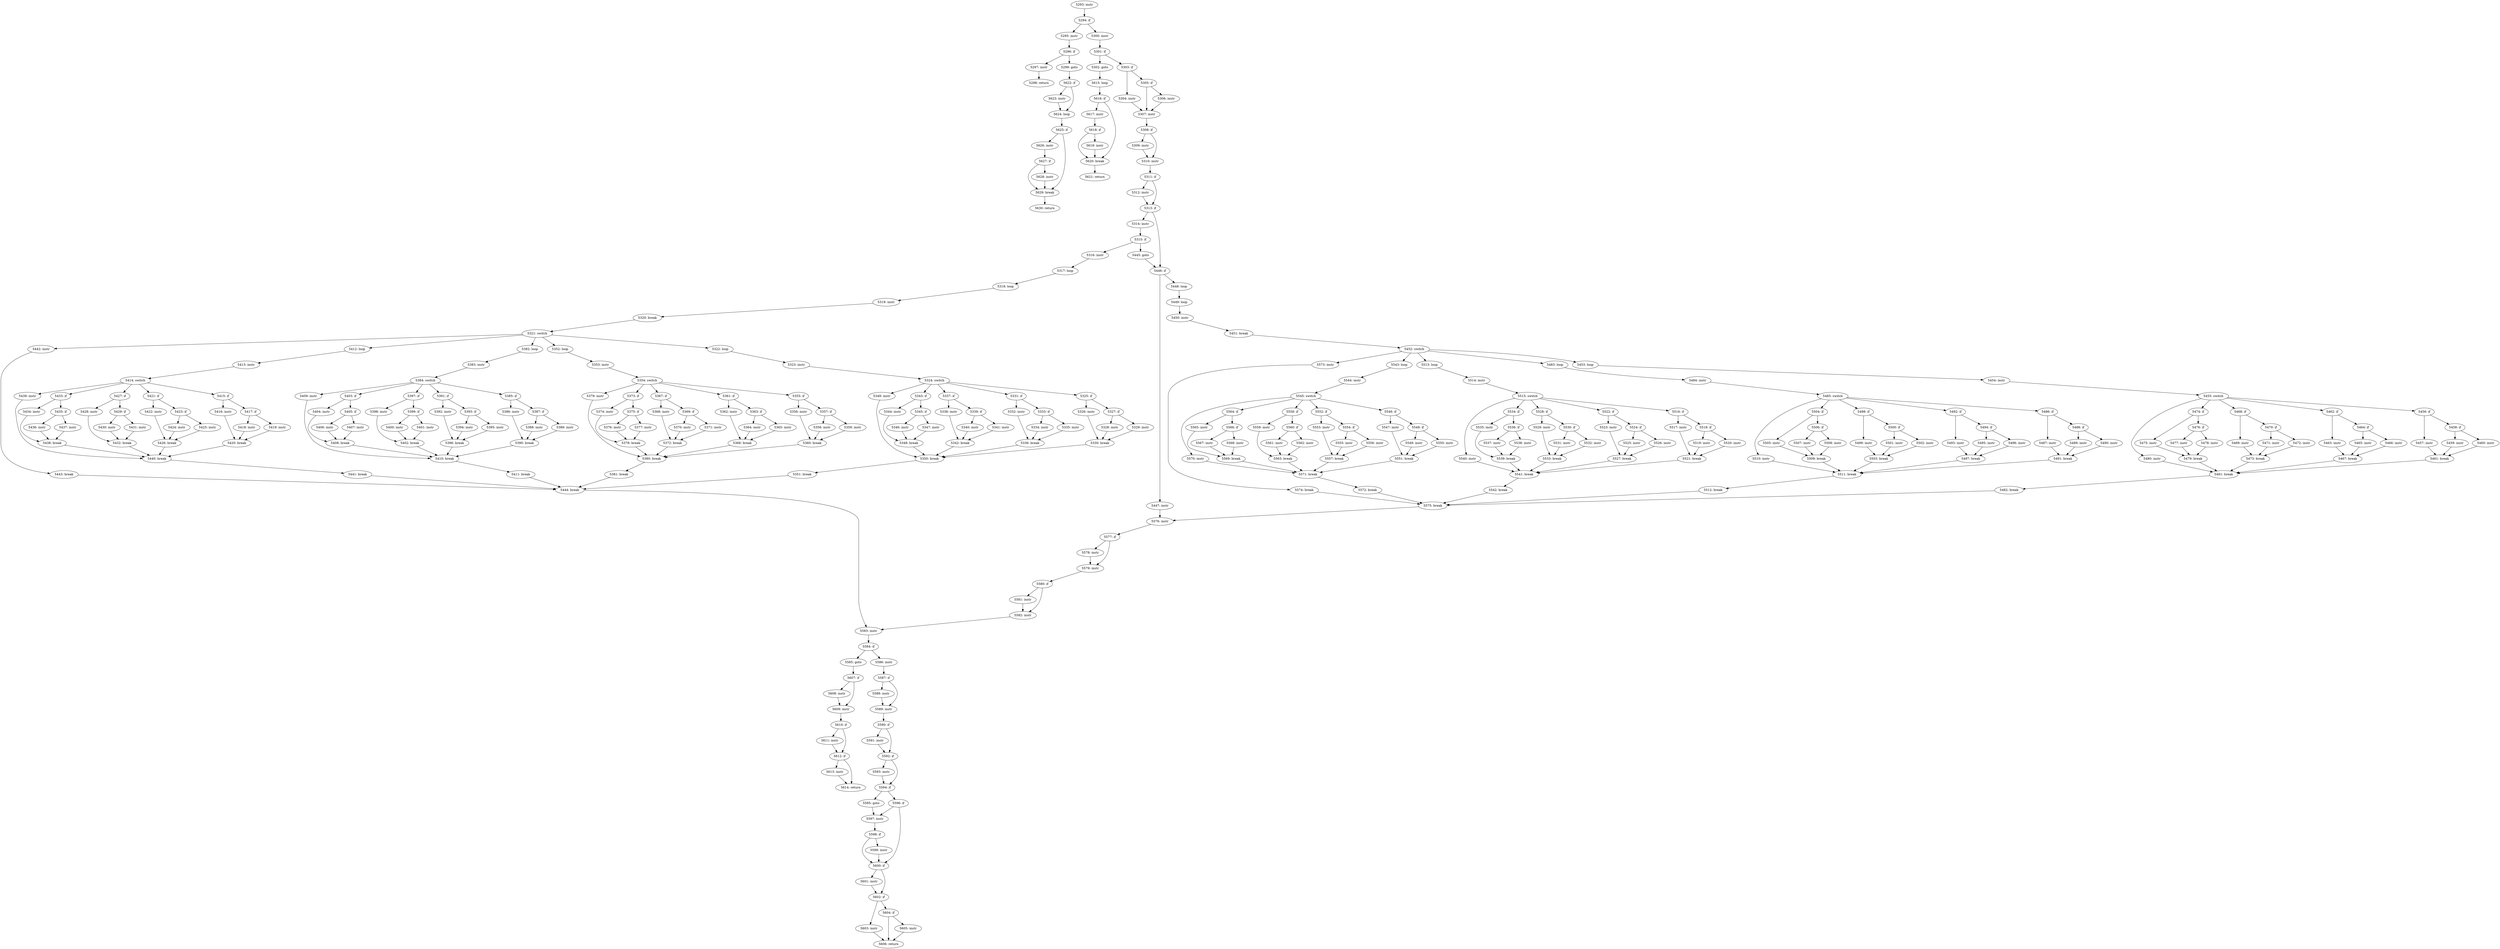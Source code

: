 digraph CFG_tcp_ack {
5293 [label="5293: instr"]
	5293 -> 5294
5294 [label="5294: if"]
	5294 -> 5295
	5294 -> 5300
5295 [label="5295: instr"]
	5295 -> 5296
5296 [label="5296: if"]
	5296 -> 5297
	5296 -> 5299
5297 [label="5297: instr"]
	5297 -> 5298
5298 [label="5298: return"]
	
5299 [label="5299: goto"]
	5299 -> 5622
5300 [label="5300: instr"]
	5300 -> 5301
5301 [label="5301: if"]
	5301 -> 5302
	5301 -> 5303
5302 [label="5302: goto"]
	5302 -> 5615
5303 [label="5303: if"]
	5303 -> 5304
	5303 -> 5305
5304 [label="5304: instr"]
	5304 -> 5307
5305 [label="5305: if"]
	5305 -> 5306
	5305 -> 5307
5306 [label="5306: instr"]
	5306 -> 5307
5307 [label="5307: instr"]
	5307 -> 5308
5308 [label="5308: if"]
	5308 -> 5309
	5308 -> 5310
5309 [label="5309: instr"]
	5309 -> 5310
5310 [label="5310: instr"]
	5310 -> 5311
5311 [label="5311: if"]
	5311 -> 5312
	5311 -> 5313
5312 [label="5312: instr"]
	5312 -> 5313
5313 [label="5313: if"]
	5313 -> 5314
	5313 -> 5446
5314 [label="5314: instr"]
	5314 -> 5315
5315 [label="5315: if"]
	5315 -> 5316
	5315 -> 5445
5316 [label="5316: instr"]
	5316 -> 5317
5317 [label="5317: loop"]
	5317 -> 5318
5318 [label="5318: loop"]
	5318 -> 5319
5319 [label="5319: instr"]
	5319 -> 5320
5320 [label="5320: break"]
	5320 -> 5321
5321 [label="5321: switch"]
	5321 -> 5442
	5321 -> 5412
	5321 -> 5382
	5321 -> 5352
	5321 -> 5322
5322 [label="5322: loop"]
	5322 -> 5323
5323 [label="5323: instr"]
	5323 -> 5324
5324 [label="5324: switch"]
	5324 -> 5349
	5324 -> 5343
	5324 -> 5337
	5324 -> 5331
	5324 -> 5325
5325 [label="5325: if"]
	5325 -> 5326
	5325 -> 5327
5326 [label="5326: instr"]
	5326 -> 5330
5327 [label="5327: if"]
	5327 -> 5328
	5327 -> 5329
5328 [label="5328: instr"]
	5328 -> 5330
5329 [label="5329: instr"]
	5329 -> 5330
5330 [label="5330: break"]
	5330 -> 5350
5331 [label="5331: if"]
	5331 -> 5332
	5331 -> 5333
5332 [label="5332: instr"]
	5332 -> 5336
5333 [label="5333: if"]
	5333 -> 5334
	5333 -> 5335
5334 [label="5334: instr"]
	5334 -> 5336
5335 [label="5335: instr"]
	5335 -> 5336
5336 [label="5336: break"]
	5336 -> 5350
5337 [label="5337: if"]
	5337 -> 5338
	5337 -> 5339
5338 [label="5338: instr"]
	5338 -> 5342
5339 [label="5339: if"]
	5339 -> 5340
	5339 -> 5341
5340 [label="5340: instr"]
	5340 -> 5342
5341 [label="5341: instr"]
	5341 -> 5342
5342 [label="5342: break"]
	5342 -> 5350
5343 [label="5343: if"]
	5343 -> 5344
	5343 -> 5345
5344 [label="5344: instr"]
	5344 -> 5348
5345 [label="5345: if"]
	5345 -> 5346
	5345 -> 5347
5346 [label="5346: instr"]
	5346 -> 5348
5347 [label="5347: instr"]
	5347 -> 5348
5348 [label="5348: break"]
	5348 -> 5350
5349 [label="5349: instr"]
	5349 -> 5350
5350 [label="5350: break"]
	5350 -> 5351
5351 [label="5351: break"]
	5351 -> 5444
5352 [label="5352: loop"]
	5352 -> 5353
5353 [label="5353: instr"]
	5353 -> 5354
5354 [label="5354: switch"]
	5354 -> 5379
	5354 -> 5373
	5354 -> 5367
	5354 -> 5361
	5354 -> 5355
5355 [label="5355: if"]
	5355 -> 5356
	5355 -> 5357
5356 [label="5356: instr"]
	5356 -> 5360
5357 [label="5357: if"]
	5357 -> 5358
	5357 -> 5359
5358 [label="5358: instr"]
	5358 -> 5360
5359 [label="5359: instr"]
	5359 -> 5360
5360 [label="5360: break"]
	5360 -> 5380
5361 [label="5361: if"]
	5361 -> 5362
	5361 -> 5363
5362 [label="5362: instr"]
	5362 -> 5366
5363 [label="5363: if"]
	5363 -> 5364
	5363 -> 5365
5364 [label="5364: instr"]
	5364 -> 5366
5365 [label="5365: instr"]
	5365 -> 5366
5366 [label="5366: break"]
	5366 -> 5380
5367 [label="5367: if"]
	5367 -> 5368
	5367 -> 5369
5368 [label="5368: instr"]
	5368 -> 5372
5369 [label="5369: if"]
	5369 -> 5370
	5369 -> 5371
5370 [label="5370: instr"]
	5370 -> 5372
5371 [label="5371: instr"]
	5371 -> 5372
5372 [label="5372: break"]
	5372 -> 5380
5373 [label="5373: if"]
	5373 -> 5374
	5373 -> 5375
5374 [label="5374: instr"]
	5374 -> 5378
5375 [label="5375: if"]
	5375 -> 5376
	5375 -> 5377
5376 [label="5376: instr"]
	5376 -> 5378
5377 [label="5377: instr"]
	5377 -> 5378
5378 [label="5378: break"]
	5378 -> 5380
5379 [label="5379: instr"]
	5379 -> 5380
5380 [label="5380: break"]
	5380 -> 5381
5381 [label="5381: break"]
	5381 -> 5444
5382 [label="5382: loop"]
	5382 -> 5383
5383 [label="5383: instr"]
	5383 -> 5384
5384 [label="5384: switch"]
	5384 -> 5409
	5384 -> 5403
	5384 -> 5397
	5384 -> 5391
	5384 -> 5385
5385 [label="5385: if"]
	5385 -> 5386
	5385 -> 5387
5386 [label="5386: instr"]
	5386 -> 5390
5387 [label="5387: if"]
	5387 -> 5388
	5387 -> 5389
5388 [label="5388: instr"]
	5388 -> 5390
5389 [label="5389: instr"]
	5389 -> 5390
5390 [label="5390: break"]
	5390 -> 5410
5391 [label="5391: if"]
	5391 -> 5392
	5391 -> 5393
5392 [label="5392: instr"]
	5392 -> 5396
5393 [label="5393: if"]
	5393 -> 5394
	5393 -> 5395
5394 [label="5394: instr"]
	5394 -> 5396
5395 [label="5395: instr"]
	5395 -> 5396
5396 [label="5396: break"]
	5396 -> 5410
5397 [label="5397: if"]
	5397 -> 5398
	5397 -> 5399
5398 [label="5398: instr"]
	5398 -> 5402
5399 [label="5399: if"]
	5399 -> 5400
	5399 -> 5401
5400 [label="5400: instr"]
	5400 -> 5402
5401 [label="5401: instr"]
	5401 -> 5402
5402 [label="5402: break"]
	5402 -> 5410
5403 [label="5403: if"]
	5403 -> 5404
	5403 -> 5405
5404 [label="5404: instr"]
	5404 -> 5408
5405 [label="5405: if"]
	5405 -> 5406
	5405 -> 5407
5406 [label="5406: instr"]
	5406 -> 5408
5407 [label="5407: instr"]
	5407 -> 5408
5408 [label="5408: break"]
	5408 -> 5410
5409 [label="5409: instr"]
	5409 -> 5410
5410 [label="5410: break"]
	5410 -> 5411
5411 [label="5411: break"]
	5411 -> 5444
5412 [label="5412: loop"]
	5412 -> 5413
5413 [label="5413: instr"]
	5413 -> 5414
5414 [label="5414: switch"]
	5414 -> 5439
	5414 -> 5433
	5414 -> 5427
	5414 -> 5421
	5414 -> 5415
5415 [label="5415: if"]
	5415 -> 5416
	5415 -> 5417
5416 [label="5416: instr"]
	5416 -> 5420
5417 [label="5417: if"]
	5417 -> 5418
	5417 -> 5419
5418 [label="5418: instr"]
	5418 -> 5420
5419 [label="5419: instr"]
	5419 -> 5420
5420 [label="5420: break"]
	5420 -> 5440
5421 [label="5421: if"]
	5421 -> 5422
	5421 -> 5423
5422 [label="5422: instr"]
	5422 -> 5426
5423 [label="5423: if"]
	5423 -> 5424
	5423 -> 5425
5424 [label="5424: instr"]
	5424 -> 5426
5425 [label="5425: instr"]
	5425 -> 5426
5426 [label="5426: break"]
	5426 -> 5440
5427 [label="5427: if"]
	5427 -> 5428
	5427 -> 5429
5428 [label="5428: instr"]
	5428 -> 5432
5429 [label="5429: if"]
	5429 -> 5430
	5429 -> 5431
5430 [label="5430: instr"]
	5430 -> 5432
5431 [label="5431: instr"]
	5431 -> 5432
5432 [label="5432: break"]
	5432 -> 5440
5433 [label="5433: if"]
	5433 -> 5434
	5433 -> 5435
5434 [label="5434: instr"]
	5434 -> 5438
5435 [label="5435: if"]
	5435 -> 5436
	5435 -> 5437
5436 [label="5436: instr"]
	5436 -> 5438
5437 [label="5437: instr"]
	5437 -> 5438
5438 [label="5438: break"]
	5438 -> 5440
5439 [label="5439: instr"]
	5439 -> 5440
5440 [label="5440: break"]
	5440 -> 5441
5441 [label="5441: break"]
	5441 -> 5444
5442 [label="5442: instr"]
	5442 -> 5443
5443 [label="5443: break"]
	5443 -> 5444
5444 [label="5444: break"]
	5444 -> 5583
5445 [label="5445: goto"]
	5445 -> 5446
5446 [label="5446: if"]
	5446 -> 5447
	5446 -> 5448
5447 [label="5447: instr"]
	5447 -> 5576
5448 [label="5448: loop"]
	5448 -> 5449
5449 [label="5449: loop"]
	5449 -> 5450
5450 [label="5450: instr"]
	5450 -> 5451
5451 [label="5451: break"]
	5451 -> 5452
5452 [label="5452: switch"]
	5452 -> 5573
	5452 -> 5543
	5452 -> 5513
	5452 -> 5483
	5452 -> 5453
5453 [label="5453: loop"]
	5453 -> 5454
5454 [label="5454: instr"]
	5454 -> 5455
5455 [label="5455: switch"]
	5455 -> 5480
	5455 -> 5474
	5455 -> 5468
	5455 -> 5462
	5455 -> 5456
5456 [label="5456: if"]
	5456 -> 5457
	5456 -> 5458
5457 [label="5457: instr"]
	5457 -> 5461
5458 [label="5458: if"]
	5458 -> 5459
	5458 -> 5460
5459 [label="5459: instr"]
	5459 -> 5461
5460 [label="5460: instr"]
	5460 -> 5461
5461 [label="5461: break"]
	5461 -> 5481
5462 [label="5462: if"]
	5462 -> 5463
	5462 -> 5464
5463 [label="5463: instr"]
	5463 -> 5467
5464 [label="5464: if"]
	5464 -> 5465
	5464 -> 5466
5465 [label="5465: instr"]
	5465 -> 5467
5466 [label="5466: instr"]
	5466 -> 5467
5467 [label="5467: break"]
	5467 -> 5481
5468 [label="5468: if"]
	5468 -> 5469
	5468 -> 5470
5469 [label="5469: instr"]
	5469 -> 5473
5470 [label="5470: if"]
	5470 -> 5471
	5470 -> 5472
5471 [label="5471: instr"]
	5471 -> 5473
5472 [label="5472: instr"]
	5472 -> 5473
5473 [label="5473: break"]
	5473 -> 5481
5474 [label="5474: if"]
	5474 -> 5475
	5474 -> 5476
5475 [label="5475: instr"]
	5475 -> 5479
5476 [label="5476: if"]
	5476 -> 5477
	5476 -> 5478
5477 [label="5477: instr"]
	5477 -> 5479
5478 [label="5478: instr"]
	5478 -> 5479
5479 [label="5479: break"]
	5479 -> 5481
5480 [label="5480: instr"]
	5480 -> 5481
5481 [label="5481: break"]
	5481 -> 5482
5482 [label="5482: break"]
	5482 -> 5575
5483 [label="5483: loop"]
	5483 -> 5484
5484 [label="5484: instr"]
	5484 -> 5485
5485 [label="5485: switch"]
	5485 -> 5510
	5485 -> 5504
	5485 -> 5498
	5485 -> 5492
	5485 -> 5486
5486 [label="5486: if"]
	5486 -> 5487
	5486 -> 5488
5487 [label="5487: instr"]
	5487 -> 5491
5488 [label="5488: if"]
	5488 -> 5489
	5488 -> 5490
5489 [label="5489: instr"]
	5489 -> 5491
5490 [label="5490: instr"]
	5490 -> 5491
5491 [label="5491: break"]
	5491 -> 5511
5492 [label="5492: if"]
	5492 -> 5493
	5492 -> 5494
5493 [label="5493: instr"]
	5493 -> 5497
5494 [label="5494: if"]
	5494 -> 5495
	5494 -> 5496
5495 [label="5495: instr"]
	5495 -> 5497
5496 [label="5496: instr"]
	5496 -> 5497
5497 [label="5497: break"]
	5497 -> 5511
5498 [label="5498: if"]
	5498 -> 5499
	5498 -> 5500
5499 [label="5499: instr"]
	5499 -> 5503
5500 [label="5500: if"]
	5500 -> 5501
	5500 -> 5502
5501 [label="5501: instr"]
	5501 -> 5503
5502 [label="5502: instr"]
	5502 -> 5503
5503 [label="5503: break"]
	5503 -> 5511
5504 [label="5504: if"]
	5504 -> 5505
	5504 -> 5506
5505 [label="5505: instr"]
	5505 -> 5509
5506 [label="5506: if"]
	5506 -> 5507
	5506 -> 5508
5507 [label="5507: instr"]
	5507 -> 5509
5508 [label="5508: instr"]
	5508 -> 5509
5509 [label="5509: break"]
	5509 -> 5511
5510 [label="5510: instr"]
	5510 -> 5511
5511 [label="5511: break"]
	5511 -> 5512
5512 [label="5512: break"]
	5512 -> 5575
5513 [label="5513: loop"]
	5513 -> 5514
5514 [label="5514: instr"]
	5514 -> 5515
5515 [label="5515: switch"]
	5515 -> 5540
	5515 -> 5534
	5515 -> 5528
	5515 -> 5522
	5515 -> 5516
5516 [label="5516: if"]
	5516 -> 5517
	5516 -> 5518
5517 [label="5517: instr"]
	5517 -> 5521
5518 [label="5518: if"]
	5518 -> 5519
	5518 -> 5520
5519 [label="5519: instr"]
	5519 -> 5521
5520 [label="5520: instr"]
	5520 -> 5521
5521 [label="5521: break"]
	5521 -> 5541
5522 [label="5522: if"]
	5522 -> 5523
	5522 -> 5524
5523 [label="5523: instr"]
	5523 -> 5527
5524 [label="5524: if"]
	5524 -> 5525
	5524 -> 5526
5525 [label="5525: instr"]
	5525 -> 5527
5526 [label="5526: instr"]
	5526 -> 5527
5527 [label="5527: break"]
	5527 -> 5541
5528 [label="5528: if"]
	5528 -> 5529
	5528 -> 5530
5529 [label="5529: instr"]
	5529 -> 5533
5530 [label="5530: if"]
	5530 -> 5531
	5530 -> 5532
5531 [label="5531: instr"]
	5531 -> 5533
5532 [label="5532: instr"]
	5532 -> 5533
5533 [label="5533: break"]
	5533 -> 5541
5534 [label="5534: if"]
	5534 -> 5535
	5534 -> 5536
5535 [label="5535: instr"]
	5535 -> 5539
5536 [label="5536: if"]
	5536 -> 5537
	5536 -> 5538
5537 [label="5537: instr"]
	5537 -> 5539
5538 [label="5538: instr"]
	5538 -> 5539
5539 [label="5539: break"]
	5539 -> 5541
5540 [label="5540: instr"]
	5540 -> 5541
5541 [label="5541: break"]
	5541 -> 5542
5542 [label="5542: break"]
	5542 -> 5575
5543 [label="5543: loop"]
	5543 -> 5544
5544 [label="5544: instr"]
	5544 -> 5545
5545 [label="5545: switch"]
	5545 -> 5570
	5545 -> 5564
	5545 -> 5558
	5545 -> 5552
	5545 -> 5546
5546 [label="5546: if"]
	5546 -> 5547
	5546 -> 5548
5547 [label="5547: instr"]
	5547 -> 5551
5548 [label="5548: if"]
	5548 -> 5549
	5548 -> 5550
5549 [label="5549: instr"]
	5549 -> 5551
5550 [label="5550: instr"]
	5550 -> 5551
5551 [label="5551: break"]
	5551 -> 5571
5552 [label="5552: if"]
	5552 -> 5553
	5552 -> 5554
5553 [label="5553: instr"]
	5553 -> 5557
5554 [label="5554: if"]
	5554 -> 5555
	5554 -> 5556
5555 [label="5555: instr"]
	5555 -> 5557
5556 [label="5556: instr"]
	5556 -> 5557
5557 [label="5557: break"]
	5557 -> 5571
5558 [label="5558: if"]
	5558 -> 5559
	5558 -> 5560
5559 [label="5559: instr"]
	5559 -> 5563
5560 [label="5560: if"]
	5560 -> 5561
	5560 -> 5562
5561 [label="5561: instr"]
	5561 -> 5563
5562 [label="5562: instr"]
	5562 -> 5563
5563 [label="5563: break"]
	5563 -> 5571
5564 [label="5564: if"]
	5564 -> 5565
	5564 -> 5566
5565 [label="5565: instr"]
	5565 -> 5569
5566 [label="5566: if"]
	5566 -> 5567
	5566 -> 5568
5567 [label="5567: instr"]
	5567 -> 5569
5568 [label="5568: instr"]
	5568 -> 5569
5569 [label="5569: break"]
	5569 -> 5571
5570 [label="5570: instr"]
	5570 -> 5571
5571 [label="5571: break"]
	5571 -> 5572
5572 [label="5572: break"]
	5572 -> 5575
5573 [label="5573: instr"]
	5573 -> 5574
5574 [label="5574: break"]
	5574 -> 5575
5575 [label="5575: break"]
	5575 -> 5576
5576 [label="5576: instr"]
	5576 -> 5577
5577 [label="5577: if"]
	5577 -> 5578
	5577 -> 5579
5578 [label="5578: instr"]
	5578 -> 5579
5579 [label="5579: instr"]
	5579 -> 5580
5580 [label="5580: if"]
	5580 -> 5581
	5580 -> 5582
5581 [label="5581: instr"]
	5581 -> 5582
5582 [label="5582: instr"]
	5582 -> 5583
5583 [label="5583: instr"]
	5583 -> 5584
5584 [label="5584: if"]
	5584 -> 5585
	5584 -> 5586
5585 [label="5585: goto"]
	5585 -> 5607
5586 [label="5586: instr"]
	5586 -> 5587
5587 [label="5587: if"]
	5587 -> 5588
	5587 -> 5589
5588 [label="5588: instr"]
	5588 -> 5589
5589 [label="5589: instr"]
	5589 -> 5590
5590 [label="5590: if"]
	5590 -> 5591
	5590 -> 5592
5591 [label="5591: instr"]
	5591 -> 5592
5592 [label="5592: if"]
	5592 -> 5593
	5592 -> 5594
5593 [label="5593: instr"]
	5593 -> 5594
5594 [label="5594: if"]
	5594 -> 5595
	5594 -> 5596
5595 [label="5595: goto"]
	5595 -> 5597
5596 [label="5596: if"]
	5596 -> 5597
	5596 -> 5600
5597 [label="5597: instr"]
	5597 -> 5598
5598 [label="5598: if"]
	5598 -> 5599
	5598 -> 5600
5599 [label="5599: instr"]
	5599 -> 5600
5600 [label="5600: if"]
	5600 -> 5601
	5600 -> 5602
5601 [label="5601: instr"]
	5601 -> 5602
5602 [label="5602: if"]
	5602 -> 5603
	5602 -> 5604
5603 [label="5603: instr"]
	5603 -> 5606
5604 [label="5604: if"]
	5604 -> 5605
	5604 -> 5606
5605 [label="5605: instr"]
	5605 -> 5606
5606 [label="5606: return"]
	
5607 [label="5607: if"]
	5607 -> 5608
	5607 -> 5609
5608 [label="5608: instr"]
	5608 -> 5609
5609 [label="5609: instr"]
	5609 -> 5610
5610 [label="5610: if"]
	5610 -> 5611
	5610 -> 5612
5611 [label="5611: instr"]
	5611 -> 5612
5612 [label="5612: if"]
	5612 -> 5613
	5612 -> 5614
5613 [label="5613: instr"]
	5613 -> 5614
5614 [label="5614: return"]
	
5615 [label="5615: loop"]
	5615 -> 5616
5616 [label="5616: if"]
	5616 -> 5617
	5616 -> 5620
5617 [label="5617: instr"]
	5617 -> 5618
5618 [label="5618: if"]
	5618 -> 5619
	5618 -> 5620
5619 [label="5619: instr"]
	5619 -> 5620
5620 [label="5620: break"]
	5620 -> 5621
5621 [label="5621: return"]
	
5622 [label="5622: if"]
	5622 -> 5623
	5622 -> 5624
5623 [label="5623: instr"]
	5623 -> 5624
5624 [label="5624: loop"]
	5624 -> 5625
5625 [label="5625: if"]
	5625 -> 5626
	5625 -> 5629
5626 [label="5626: instr"]
	5626 -> 5627
5627 [label="5627: if"]
	5627 -> 5628
	5627 -> 5629
5628 [label="5628: instr"]
	5628 -> 5629
5629 [label="5629: break"]
	5629 -> 5630
5630 [label="5630: return"]
	
}

